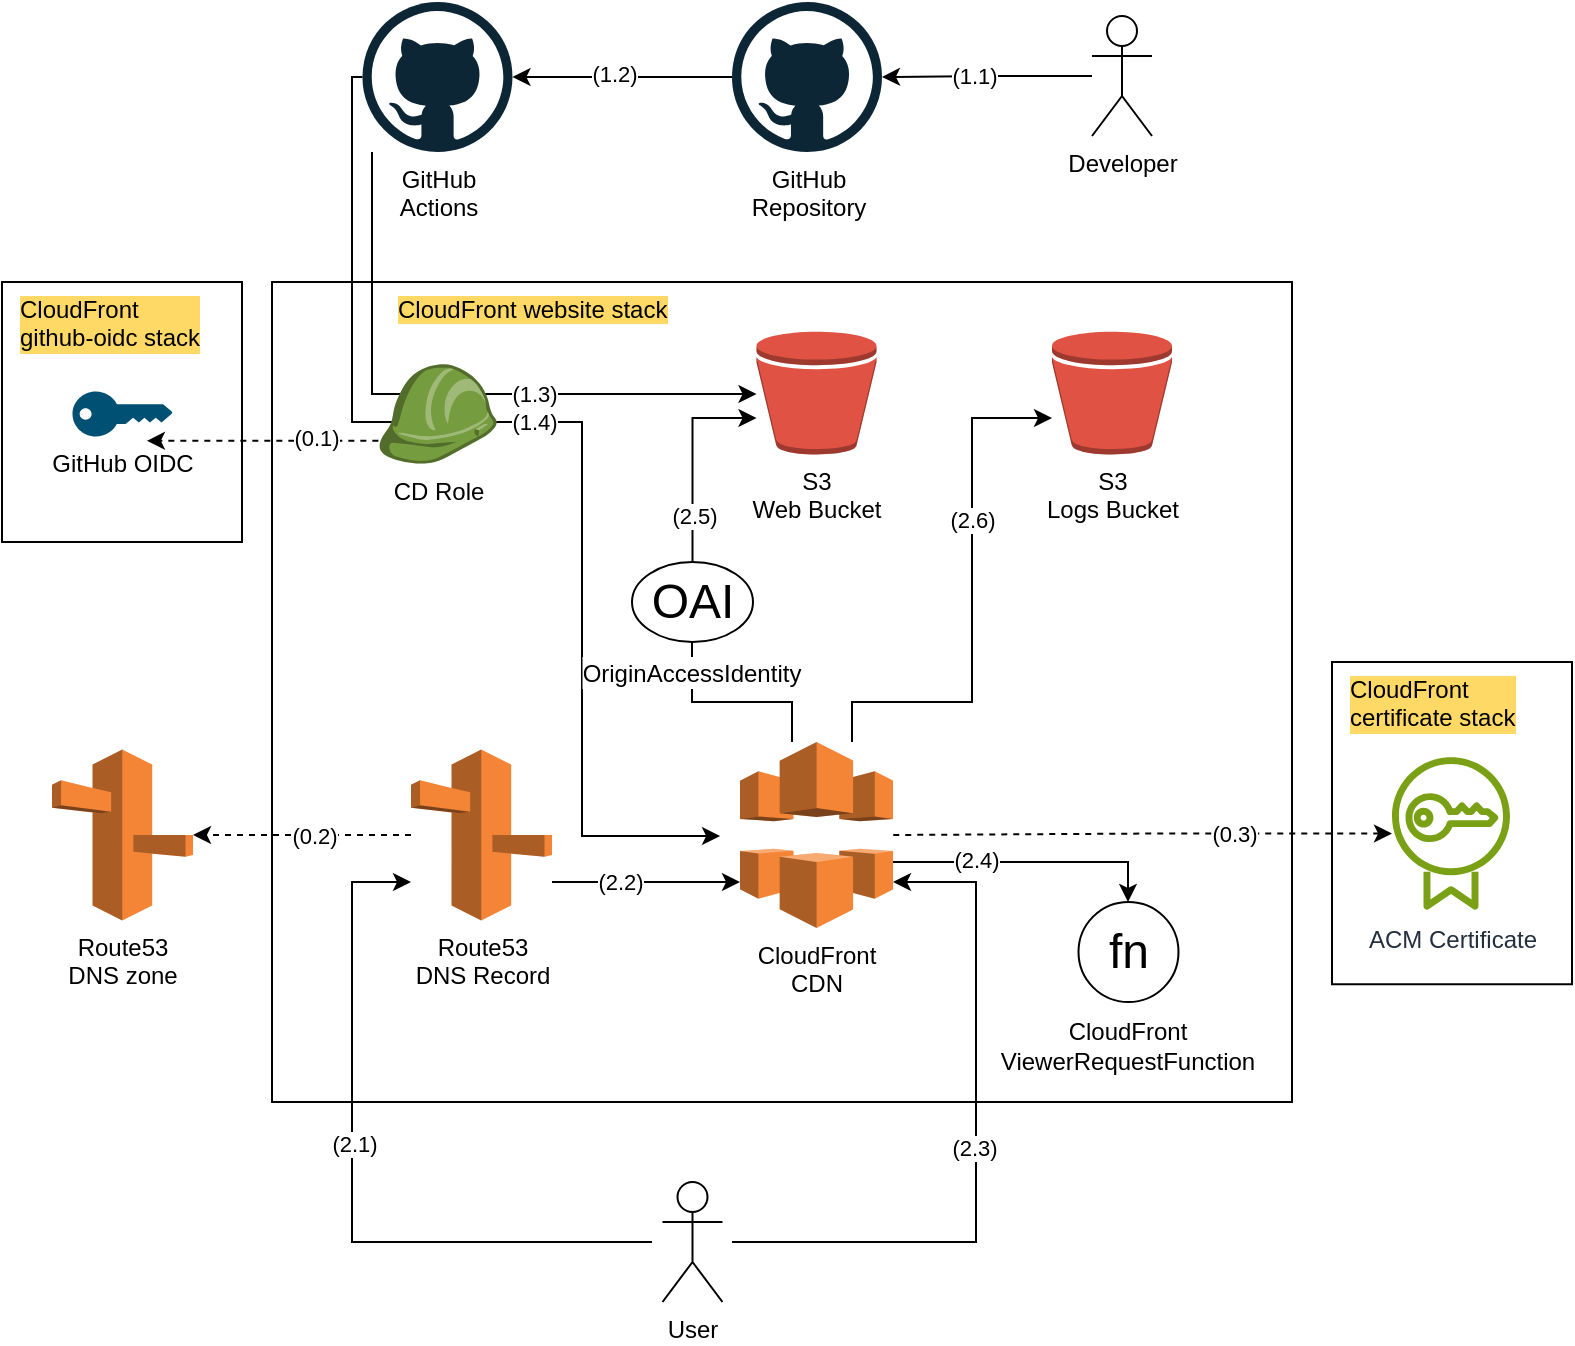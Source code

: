 <mxfile version="24.4.0" type="device">
  <diagram name="Page-1" id="SiJD-ng_YzuJyqXhKiwo">
    <mxGraphModel dx="826" dy="742" grid="1" gridSize="10" guides="1" tooltips="1" connect="1" arrows="1" fold="1" page="1" pageScale="1" pageWidth="827" pageHeight="1169" math="0" shadow="0">
      <root>
        <mxCell id="0" />
        <mxCell id="1" parent="0" />
        <mxCell id="iDqsByRolU6ngndonZAR-3" value="CloudFront&lt;br&gt;certificate stack" style="rounded=0;whiteSpace=wrap;html=1;verticalAlign=top;align=left;labelBackgroundColor=#FFD966;spacingLeft=7;" vertex="1" parent="1">
          <mxGeometry x="686" y="440" width="120" height="161.13" as="geometry" />
        </mxCell>
        <mxCell id="iDqsByRolU6ngndonZAR-2" value="CloudFront&lt;br&gt;github-oidc stack" style="rounded=0;whiteSpace=wrap;html=1;verticalAlign=top;align=left;labelBackgroundColor=#FFD966;spacingLeft=7;" vertex="1" parent="1">
          <mxGeometry x="21" y="250" width="120" height="130" as="geometry" />
        </mxCell>
        <mxCell id="yIIMlywsqg2m234oK09I-35" value="&lt;span style=&quot;background-color: rgb(255, 217, 102);&quot;&gt;CloudFront website stack&lt;/span&gt;" style="rounded=0;whiteSpace=wrap;html=1;align=left;verticalAlign=top;labelBackgroundColor=default;labelBorderColor=none;textShadow=0;spacingLeft=61;spacingTop=0;fillColor=default;" parent="1" vertex="1">
          <mxGeometry x="156" y="250" width="510" height="410" as="geometry" />
        </mxCell>
        <mxCell id="yIIMlywsqg2m234oK09I-25" style="edgeStyle=orthogonalEdgeStyle;rounded=0;orthogonalLoop=1;jettySize=auto;html=1;" parent="1" source="yIIMlywsqg2m234oK09I-1" target="yIIMlywsqg2m234oK09I-63" edge="1">
          <mxGeometry relative="1" as="geometry">
            <mxPoint x="390" y="300" as="targetPoint" />
            <Array as="points">
              <mxPoint x="206" y="306" />
            </Array>
          </mxGeometry>
        </mxCell>
        <mxCell id="yIIMlywsqg2m234oK09I-41" value="(1.3)" style="edgeLabel;html=1;align=center;verticalAlign=middle;resizable=0;points=[];" parent="yIIMlywsqg2m234oK09I-25" vertex="1" connectable="0">
          <mxGeometry x="0.48" relative="1" as="geometry">
            <mxPoint x="-30" as="offset" />
          </mxGeometry>
        </mxCell>
        <mxCell id="yIIMlywsqg2m234oK09I-26" style="edgeStyle=orthogonalEdgeStyle;rounded=0;orthogonalLoop=1;jettySize=auto;html=1;" parent="1" source="yIIMlywsqg2m234oK09I-1" edge="1">
          <mxGeometry relative="1" as="geometry">
            <mxPoint x="196.03" y="185" as="sourcePoint" />
            <mxPoint x="380.03" y="527.0" as="targetPoint" />
            <Array as="points">
              <mxPoint x="196" y="148" />
              <mxPoint x="196" y="320" />
              <mxPoint x="311" y="320" />
              <mxPoint x="311" y="527" />
            </Array>
          </mxGeometry>
        </mxCell>
        <mxCell id="yIIMlywsqg2m234oK09I-42" value="(1.4)" style="edgeLabel;html=1;align=center;verticalAlign=middle;resizable=0;points=[];" parent="yIIMlywsqg2m234oK09I-26" vertex="1" connectable="0">
          <mxGeometry x="-0.275" relative="1" as="geometry">
            <mxPoint x="62" as="offset" />
          </mxGeometry>
        </mxCell>
        <mxCell id="yIIMlywsqg2m234oK09I-1" value="GitHub&lt;br&gt;Actions" style="dashed=0;outlineConnect=0;html=1;align=center;labelPosition=center;verticalLabelPosition=bottom;verticalAlign=top;shape=mxgraph.weblogos.github" parent="1" vertex="1">
          <mxGeometry x="201.23" y="110" width="75" height="75" as="geometry" />
        </mxCell>
        <mxCell id="yIIMlywsqg2m234oK09I-2" value="CD Role" style="outlineConnect=0;dashed=0;verticalLabelPosition=bottom;verticalAlign=top;align=center;html=1;shape=mxgraph.aws3.role;fillColor=#759C3E;gradientColor=none;" parent="1" vertex="1">
          <mxGeometry x="209.17" y="291.12" width="59.13" height="49.75" as="geometry" />
        </mxCell>
        <mxCell id="yIIMlywsqg2m234oK09I-14" style="edgeStyle=orthogonalEdgeStyle;rounded=0;orthogonalLoop=1;jettySize=auto;html=1;" parent="1" source="yIIMlywsqg2m234oK09I-13" target="yIIMlywsqg2m234oK09I-63" edge="1">
          <mxGeometry relative="1" as="geometry">
            <mxPoint x="390" y="317.5" as="targetPoint" />
            <Array as="points">
              <mxPoint x="366" y="318" />
            </Array>
          </mxGeometry>
        </mxCell>
        <mxCell id="yIIMlywsqg2m234oK09I-47" value="(2.5)" style="edgeLabel;html=1;align=center;verticalAlign=middle;resizable=0;points=[];" parent="yIIMlywsqg2m234oK09I-14" vertex="1" connectable="0">
          <mxGeometry x="-0.557" relative="1" as="geometry">
            <mxPoint as="offset" />
          </mxGeometry>
        </mxCell>
        <mxCell id="yIIMlywsqg2m234oK09I-18" style="edgeStyle=orthogonalEdgeStyle;rounded=0;orthogonalLoop=1;jettySize=auto;html=1;" parent="1" source="yIIMlywsqg2m234oK09I-4" target="yIIMlywsqg2m234oK09I-61" edge="1">
          <mxGeometry relative="1" as="geometry">
            <mxPoint x="546" y="318" as="targetPoint" />
            <Array as="points">
              <mxPoint x="446" y="460" />
              <mxPoint x="506" y="460" />
              <mxPoint x="506" y="318" />
            </Array>
          </mxGeometry>
        </mxCell>
        <mxCell id="yIIMlywsqg2m234oK09I-48" value="(2.6)" style="edgeLabel;html=1;align=center;verticalAlign=middle;resizable=0;points=[];" parent="yIIMlywsqg2m234oK09I-18" vertex="1" connectable="0">
          <mxGeometry x="0.304" relative="1" as="geometry">
            <mxPoint as="offset" />
          </mxGeometry>
        </mxCell>
        <mxCell id="yIIMlywsqg2m234oK09I-4" value="CloudFront&lt;br&gt;CDN" style="outlineConnect=0;dashed=0;verticalLabelPosition=bottom;verticalAlign=top;align=center;html=1;shape=mxgraph.aws3.cloudfront;fillColor=#F58536;gradientColor=none;" parent="1" vertex="1">
          <mxGeometry x="390" y="480" width="76.5" height="93" as="geometry" />
        </mxCell>
        <mxCell id="yIIMlywsqg2m234oK09I-9" value="Route53&lt;br&gt;DNS zone" style="outlineConnect=0;dashed=0;verticalLabelPosition=bottom;verticalAlign=top;align=center;html=1;shape=mxgraph.aws3.route_53;fillColor=#F58536;gradientColor=none;" parent="1" vertex="1">
          <mxGeometry x="46" y="483.75" width="70.5" height="85.5" as="geometry" />
        </mxCell>
        <mxCell id="yIIMlywsqg2m234oK09I-10" value="ACM Certificate" style="sketch=0;outlineConnect=0;fontColor=#232F3E;gradientColor=none;fillColor=#7AA116;strokeColor=none;dashed=0;verticalLabelPosition=bottom;verticalAlign=top;align=center;html=1;fontSize=12;fontStyle=0;aspect=fixed;pointerEvents=1;shape=mxgraph.aws4.certificate_manager;" parent="1" vertex="1">
          <mxGeometry x="716" y="486.75" width="59" height="78" as="geometry" />
        </mxCell>
        <mxCell id="yIIMlywsqg2m234oK09I-16" style="edgeStyle=orthogonalEdgeStyle;rounded=0;orthogonalLoop=1;jettySize=auto;html=1;" parent="1" source="yIIMlywsqg2m234oK09I-4" target="yIIMlywsqg2m234oK09I-8" edge="1">
          <mxGeometry relative="1" as="geometry">
            <Array as="points">
              <mxPoint x="584" y="540" />
            </Array>
          </mxGeometry>
        </mxCell>
        <mxCell id="yIIMlywsqg2m234oK09I-46" value="(2.4)" style="edgeLabel;html=1;align=center;verticalAlign=middle;resizable=0;points=[];" parent="yIIMlywsqg2m234oK09I-16" vertex="1" connectable="0">
          <mxGeometry x="-0.404" y="1" relative="1" as="geometry">
            <mxPoint as="offset" />
          </mxGeometry>
        </mxCell>
        <mxCell id="yIIMlywsqg2m234oK09I-17" value="" style="group" parent="1" vertex="1" connectable="0">
          <mxGeometry x="554.25" y="560" width="60" height="95" as="geometry" />
        </mxCell>
        <mxCell id="yIIMlywsqg2m234oK09I-8" value="fn" style="shape=mxgraph.electrical.abstract.function;html=1;shadow=0;dashed=0;align=center;strokeWidth=1;fontSize=24" parent="yIIMlywsqg2m234oK09I-17" vertex="1">
          <mxGeometry x="5" width="50" height="50" as="geometry" />
        </mxCell>
        <mxCell id="yIIMlywsqg2m234oK09I-15" value="CloudFront&lt;br&gt;ViewerRequestFunction" style="text;html=1;align=center;verticalAlign=middle;whiteSpace=wrap;rounded=0;" parent="yIIMlywsqg2m234oK09I-17" vertex="1">
          <mxGeometry y="57" width="60" height="30" as="geometry" />
        </mxCell>
        <mxCell id="yIIMlywsqg2m234oK09I-19" value="" style="edgeStyle=orthogonalEdgeStyle;rounded=0;orthogonalLoop=1;jettySize=auto;html=1;endArrow=none;endFill=0;" parent="1" source="yIIMlywsqg2m234oK09I-4" target="yIIMlywsqg2m234oK09I-13" edge="1">
          <mxGeometry relative="1" as="geometry">
            <mxPoint x="390" y="527" as="sourcePoint" />
            <mxPoint x="390" y="318" as="targetPoint" />
            <Array as="points">
              <mxPoint x="416" y="460" />
              <mxPoint x="366" y="460" />
            </Array>
          </mxGeometry>
        </mxCell>
        <mxCell id="yIIMlywsqg2m234oK09I-13" value="OAI" style="shape=mxgraph.electrical.abstract.function;html=1;shadow=0;dashed=0;align=center;strokeWidth=1;fontSize=24" parent="1" vertex="1">
          <mxGeometry x="336" y="390" width="60.5" height="40" as="geometry" />
        </mxCell>
        <mxCell id="yIIMlywsqg2m234oK09I-37" style="edgeStyle=orthogonalEdgeStyle;rounded=0;orthogonalLoop=1;jettySize=auto;html=1;endArrow=classic;endFill=1;dashed=1;" parent="1" source="yIIMlywsqg2m234oK09I-20" target="yIIMlywsqg2m234oK09I-9" edge="1">
          <mxGeometry relative="1" as="geometry" />
        </mxCell>
        <mxCell id="yIIMlywsqg2m234oK09I-49" value="(0.2)" style="edgeLabel;html=1;align=center;verticalAlign=middle;resizable=0;points=[];" parent="yIIMlywsqg2m234oK09I-37" vertex="1" connectable="0">
          <mxGeometry x="-0.266" relative="1" as="geometry">
            <mxPoint x="-9" as="offset" />
          </mxGeometry>
        </mxCell>
        <mxCell id="yIIMlywsqg2m234oK09I-20" value="Route53&lt;br&gt;DNS Record" style="outlineConnect=0;dashed=0;verticalLabelPosition=bottom;verticalAlign=top;align=center;html=1;shape=mxgraph.aws3.route_53;fillColor=#F58536;gradientColor=none;" parent="1" vertex="1">
          <mxGeometry x="225.5" y="483.75" width="70.5" height="85.5" as="geometry" />
        </mxCell>
        <mxCell id="yIIMlywsqg2m234oK09I-21" style="edgeStyle=orthogonalEdgeStyle;rounded=0;orthogonalLoop=1;jettySize=auto;html=1;" parent="1" target="yIIMlywsqg2m234oK09I-4" edge="1">
          <mxGeometry relative="1" as="geometry">
            <mxPoint x="296" y="550" as="sourcePoint" />
            <mxPoint x="390" y="550" as="targetPoint" />
            <Array as="points">
              <mxPoint x="326" y="550" />
              <mxPoint x="326" y="550" />
            </Array>
          </mxGeometry>
        </mxCell>
        <mxCell id="yIIMlywsqg2m234oK09I-45" value="(2.2)" style="edgeLabel;html=1;align=center;verticalAlign=middle;resizable=0;points=[];" parent="yIIMlywsqg2m234oK09I-21" vertex="1" connectable="0">
          <mxGeometry x="-0.28" relative="1" as="geometry">
            <mxPoint as="offset" />
          </mxGeometry>
        </mxCell>
        <mxCell id="yIIMlywsqg2m234oK09I-23" style="edgeStyle=orthogonalEdgeStyle;rounded=0;orthogonalLoop=1;jettySize=auto;html=1;" parent="1" target="yIIMlywsqg2m234oK09I-20" edge="1">
          <mxGeometry relative="1" as="geometry">
            <mxPoint x="346" y="730" as="sourcePoint" />
            <Array as="points">
              <mxPoint x="196" y="730" />
              <mxPoint x="196" y="550" />
            </Array>
          </mxGeometry>
        </mxCell>
        <mxCell id="yIIMlywsqg2m234oK09I-43" value="(2.1)" style="edgeLabel;html=1;align=center;verticalAlign=middle;resizable=0;points=[];" parent="yIIMlywsqg2m234oK09I-23" vertex="1" connectable="0">
          <mxGeometry x="0.107" y="-1" relative="1" as="geometry">
            <mxPoint as="offset" />
          </mxGeometry>
        </mxCell>
        <mxCell id="yIIMlywsqg2m234oK09I-22" value="User" style="shape=umlActor;verticalLabelPosition=bottom;verticalAlign=top;html=1;outlineConnect=0;" parent="1" vertex="1">
          <mxGeometry x="351.25" y="700" width="30" height="60" as="geometry" />
        </mxCell>
        <mxCell id="yIIMlywsqg2m234oK09I-24" style="edgeStyle=orthogonalEdgeStyle;rounded=0;orthogonalLoop=1;jettySize=auto;html=1;" parent="1" target="yIIMlywsqg2m234oK09I-4" edge="1">
          <mxGeometry relative="1" as="geometry">
            <mxPoint x="386" y="730" as="sourcePoint" />
            <mxPoint x="461.38" y="550" as="targetPoint" />
            <Array as="points">
              <mxPoint x="508" y="730" />
              <mxPoint x="508" y="550" />
            </Array>
          </mxGeometry>
        </mxCell>
        <mxCell id="yIIMlywsqg2m234oK09I-44" value="(2.3)" style="edgeLabel;html=1;align=center;verticalAlign=middle;resizable=0;points=[];" parent="yIIMlywsqg2m234oK09I-24" vertex="1" connectable="0">
          <mxGeometry x="-0.009" y="1" relative="1" as="geometry">
            <mxPoint y="1" as="offset" />
          </mxGeometry>
        </mxCell>
        <mxCell id="yIIMlywsqg2m234oK09I-30" style="edgeStyle=orthogonalEdgeStyle;rounded=0;orthogonalLoop=1;jettySize=auto;html=1;startArrow=classic;startFill=1;endArrow=none;endFill=0;dashed=1;" parent="1" source="yIIMlywsqg2m234oK09I-10" target="yIIMlywsqg2m234oK09I-4" edge="1">
          <mxGeometry relative="1" as="geometry">
            <Array as="points" />
          </mxGeometry>
        </mxCell>
        <mxCell id="yIIMlywsqg2m234oK09I-50" value="(0.3)" style="edgeLabel;html=1;align=center;verticalAlign=middle;resizable=0;points=[];" parent="yIIMlywsqg2m234oK09I-30" vertex="1" connectable="0">
          <mxGeometry x="-0.285" y="-3" relative="1" as="geometry">
            <mxPoint x="10" y="3" as="offset" />
          </mxGeometry>
        </mxCell>
        <mxCell id="yIIMlywsqg2m234oK09I-54" style="edgeStyle=orthogonalEdgeStyle;rounded=0;orthogonalLoop=1;jettySize=auto;html=1;" parent="1" source="yIIMlywsqg2m234oK09I-51" target="yIIMlywsqg2m234oK09I-53" edge="1">
          <mxGeometry relative="1" as="geometry" />
        </mxCell>
        <mxCell id="yIIMlywsqg2m234oK09I-56" value="(1.1)" style="edgeLabel;html=1;align=center;verticalAlign=middle;resizable=0;points=[];" parent="yIIMlywsqg2m234oK09I-54" vertex="1" connectable="0">
          <mxGeometry x="0.131" y="-1" relative="1" as="geometry">
            <mxPoint as="offset" />
          </mxGeometry>
        </mxCell>
        <mxCell id="yIIMlywsqg2m234oK09I-51" value="Developer" style="shape=umlActor;verticalLabelPosition=bottom;verticalAlign=top;html=1;outlineConnect=0;" parent="1" vertex="1">
          <mxGeometry x="566" y="117" width="30" height="60" as="geometry" />
        </mxCell>
        <mxCell id="yIIMlywsqg2m234oK09I-55" style="edgeStyle=orthogonalEdgeStyle;rounded=0;orthogonalLoop=1;jettySize=auto;html=1;" parent="1" source="yIIMlywsqg2m234oK09I-53" target="yIIMlywsqg2m234oK09I-1" edge="1">
          <mxGeometry relative="1" as="geometry">
            <Array as="points" />
          </mxGeometry>
        </mxCell>
        <mxCell id="yIIMlywsqg2m234oK09I-57" value="(1.2)" style="edgeLabel;html=1;align=center;verticalAlign=middle;resizable=0;points=[];" parent="yIIMlywsqg2m234oK09I-55" vertex="1" connectable="0">
          <mxGeometry x="0.082" y="-2" relative="1" as="geometry">
            <mxPoint as="offset" />
          </mxGeometry>
        </mxCell>
        <mxCell id="yIIMlywsqg2m234oK09I-53" value="GitHub&lt;br&gt;Repository" style="dashed=0;outlineConnect=0;html=1;align=center;labelPosition=center;verticalLabelPosition=bottom;verticalAlign=top;shape=mxgraph.weblogos.github" parent="1" vertex="1">
          <mxGeometry x="386" y="110" width="75" height="75" as="geometry" />
        </mxCell>
        <mxCell id="yIIMlywsqg2m234oK09I-58" value="GitHub OIDC" style="points=[[0,0.5,0],[0.24,0,0],[0.5,0.28,0],[0.995,0.475,0],[0.5,0.72,0],[0.24,1,0]];verticalLabelPosition=bottom;sketch=0;html=1;verticalAlign=top;aspect=fixed;align=center;pointerEvents=1;shape=mxgraph.cisco19.key;fillColor=#005073;strokeColor=none;" parent="1" vertex="1">
          <mxGeometry x="56.25" y="304.75" width="50" height="22.5" as="geometry" />
        </mxCell>
        <mxCell id="yIIMlywsqg2m234oK09I-59" style="edgeStyle=orthogonalEdgeStyle;rounded=0;orthogonalLoop=1;jettySize=auto;html=1;dashed=1;entryX=0.744;entryY=1.095;entryDx=0;entryDy=0;entryPerimeter=0;" parent="1" source="yIIMlywsqg2m234oK09I-2" target="yIIMlywsqg2m234oK09I-58" edge="1">
          <mxGeometry relative="1" as="geometry">
            <Array as="points">
              <mxPoint x="158" y="330" />
            </Array>
            <mxPoint x="90" y="330" as="targetPoint" />
          </mxGeometry>
        </mxCell>
        <mxCell id="yIIMlywsqg2m234oK09I-60" value="(0.1)" style="edgeLabel;html=1;align=center;verticalAlign=middle;resizable=0;points=[];" parent="yIIMlywsqg2m234oK09I-59" vertex="1" connectable="0">
          <mxGeometry x="0.049" y="-1" relative="1" as="geometry">
            <mxPoint x="29" y="-1" as="offset" />
          </mxGeometry>
        </mxCell>
        <mxCell id="yIIMlywsqg2m234oK09I-61" value="&lt;span style=&quot;color: rgb(0, 0, 0); font-family: Helvetica; font-size: 12px; font-style: normal; font-variant-ligatures: normal; font-variant-caps: normal; font-weight: 400; letter-spacing: normal; orphans: 2; text-align: center; text-indent: 0px; text-transform: none; widows: 2; word-spacing: 0px; -webkit-text-stroke-width: 0px; white-space: nowrap; text-decoration-thickness: initial; text-decoration-style: initial; text-decoration-color: initial; float: none; display: inline !important;&quot;&gt;S3&lt;/span&gt;&lt;br style=&quot;forced-color-adjust: none; color: rgb(0, 0, 0); font-family: Helvetica; font-size: 12px; font-style: normal; font-variant-ligatures: normal; font-variant-caps: normal; font-weight: 400; letter-spacing: normal; orphans: 2; text-align: center; text-indent: 0px; text-transform: none; widows: 2; word-spacing: 0px; -webkit-text-stroke-width: 0px; white-space: nowrap; text-decoration-thickness: initial; text-decoration-style: initial; text-decoration-color: initial;&quot;&gt;&lt;span style=&quot;color: rgb(0, 0, 0); font-family: Helvetica; font-size: 12px; font-style: normal; font-variant-ligatures: normal; font-variant-caps: normal; font-weight: 400; letter-spacing: normal; orphans: 2; text-align: center; text-indent: 0px; text-transform: none; widows: 2; word-spacing: 0px; -webkit-text-stroke-width: 0px; white-space: nowrap; text-decoration-thickness: initial; text-decoration-style: initial; text-decoration-color: initial; float: none; display: inline !important;&quot;&gt;Logs&lt;/span&gt;&amp;nbsp;Bucket" style="outlineConnect=0;dashed=0;verticalLabelPosition=bottom;verticalAlign=top;align=center;html=1;shape=mxgraph.aws3.bucket;fillColor=#E05243;gradientColor=none;" parent="1" vertex="1">
          <mxGeometry x="546" y="274.75" width="60" height="61.5" as="geometry" />
        </mxCell>
        <mxCell id="yIIMlywsqg2m234oK09I-63" value="&lt;span style=&quot;color: rgb(0, 0, 0); font-family: Helvetica; font-size: 12px; font-style: normal; font-variant-ligatures: normal; font-variant-caps: normal; font-weight: 400; letter-spacing: normal; orphans: 2; text-align: center; text-indent: 0px; text-transform: none; widows: 2; word-spacing: 0px; -webkit-text-stroke-width: 0px; white-space: nowrap; text-decoration-thickness: initial; text-decoration-style: initial; text-decoration-color: initial; float: none; display: inline !important;&quot;&gt;S3&lt;/span&gt;&lt;br style=&quot;forced-color-adjust: none; color: rgb(0, 0, 0); font-family: Helvetica; font-size: 12px; font-style: normal; font-variant-ligatures: normal; font-variant-caps: normal; font-weight: 400; letter-spacing: normal; orphans: 2; text-align: center; text-indent: 0px; text-transform: none; widows: 2; word-spacing: 0px; -webkit-text-stroke-width: 0px; white-space: nowrap; text-decoration-thickness: initial; text-decoration-style: initial; text-decoration-color: initial;&quot;&gt;&lt;span style=&quot;color: rgb(0, 0, 0); font-family: Helvetica; font-size: 12px; font-style: normal; font-variant-ligatures: normal; font-variant-caps: normal; font-weight: 400; letter-spacing: normal; orphans: 2; text-align: center; text-indent: 0px; text-transform: none; widows: 2; word-spacing: 0px; -webkit-text-stroke-width: 0px; white-space: nowrap; text-decoration-thickness: initial; text-decoration-style: initial; text-decoration-color: initial; float: none; display: inline !important;&quot;&gt;Web Bucket&lt;/span&gt;" style="outlineConnect=0;dashed=0;verticalLabelPosition=bottom;verticalAlign=top;align=center;html=1;shape=mxgraph.aws3.bucket;fillColor=#E05243;gradientColor=none;" parent="1" vertex="1">
          <mxGeometry x="398.25" y="274.75" width="60" height="61.5" as="geometry" />
        </mxCell>
        <mxCell id="yIIMlywsqg2m234oK09I-38" value="OriginAccessIdentity" style="text;html=1;align=center;verticalAlign=middle;whiteSpace=wrap;rounded=0;fillColor=default;labelBackgroundColor=none;" parent="1" vertex="1">
          <mxGeometry x="311.25" y="437.5" width="110" height="16" as="geometry" />
        </mxCell>
      </root>
    </mxGraphModel>
  </diagram>
</mxfile>
